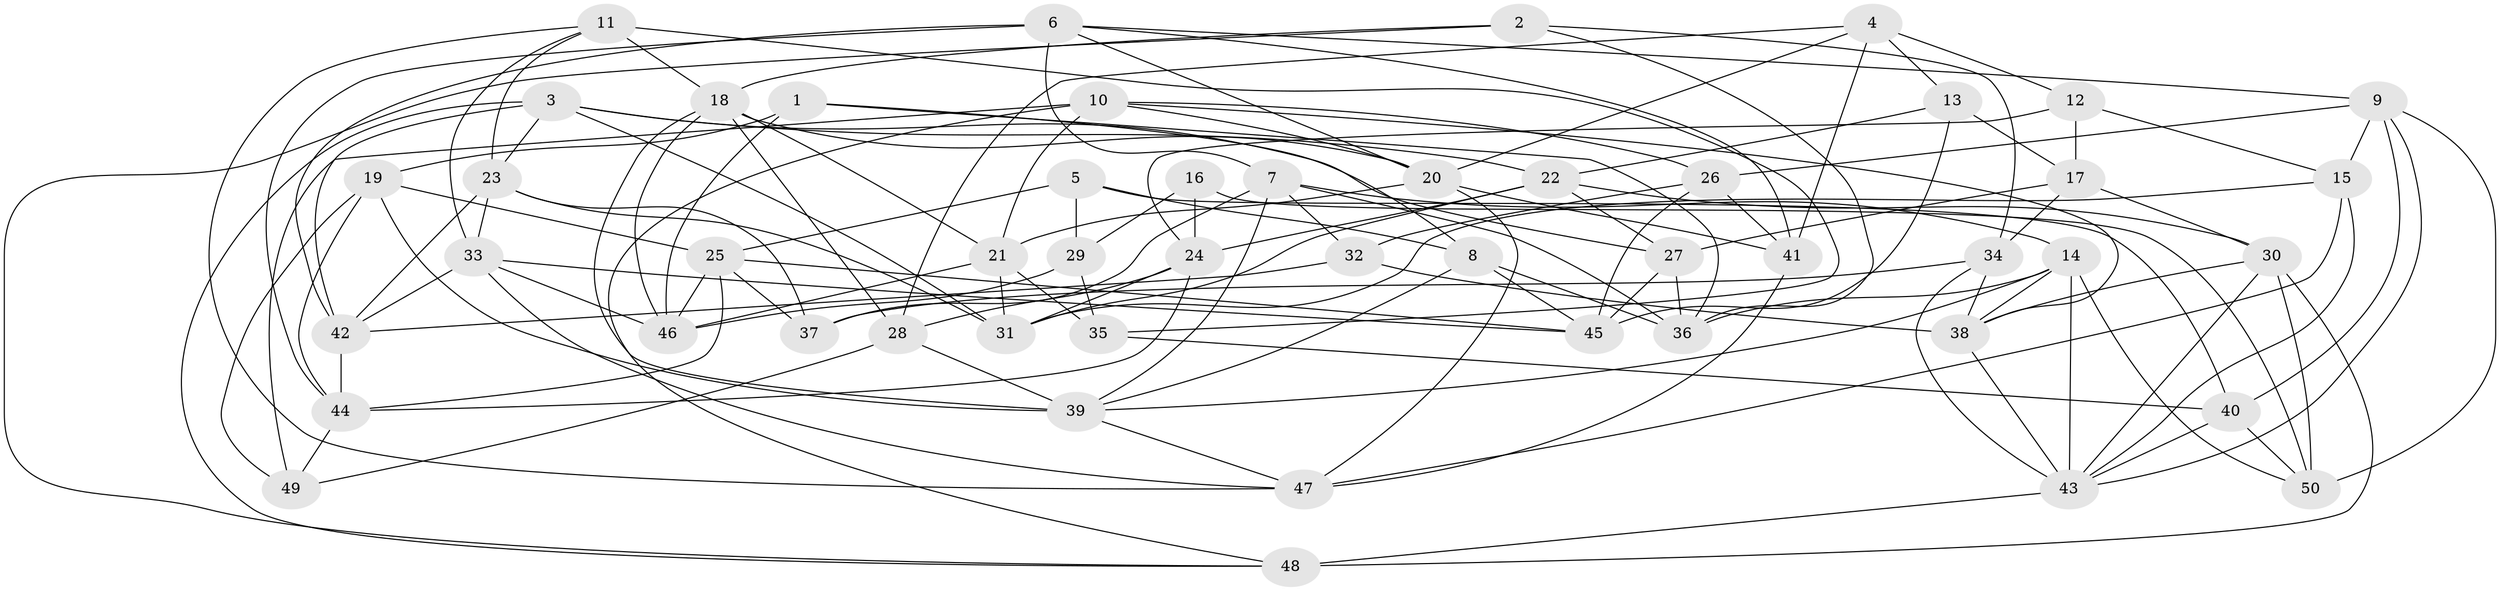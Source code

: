 // original degree distribution, {4: 1.0}
// Generated by graph-tools (version 1.1) at 2025/03/03/09/25 03:03:01]
// undirected, 50 vertices, 134 edges
graph export_dot {
graph [start="1"]
  node [color=gray90,style=filled];
  1;
  2;
  3;
  4;
  5;
  6;
  7;
  8;
  9;
  10;
  11;
  12;
  13;
  14;
  15;
  16;
  17;
  18;
  19;
  20;
  21;
  22;
  23;
  24;
  25;
  26;
  27;
  28;
  29;
  30;
  31;
  32;
  33;
  34;
  35;
  36;
  37;
  38;
  39;
  40;
  41;
  42;
  43;
  44;
  45;
  46;
  47;
  48;
  49;
  50;
  1 -- 8 [weight=1.0];
  1 -- 19 [weight=1.0];
  1 -- 36 [weight=1.0];
  1 -- 46 [weight=1.0];
  2 -- 18 [weight=1.0];
  2 -- 34 [weight=1.0];
  2 -- 36 [weight=1.0];
  2 -- 48 [weight=1.0];
  3 -- 22 [weight=1.0];
  3 -- 23 [weight=1.0];
  3 -- 27 [weight=1.0];
  3 -- 31 [weight=1.0];
  3 -- 42 [weight=1.0];
  3 -- 48 [weight=1.0];
  4 -- 12 [weight=1.0];
  4 -- 13 [weight=1.0];
  4 -- 20 [weight=1.0];
  4 -- 28 [weight=2.0];
  4 -- 41 [weight=1.0];
  5 -- 8 [weight=1.0];
  5 -- 25 [weight=1.0];
  5 -- 29 [weight=1.0];
  5 -- 40 [weight=1.0];
  6 -- 7 [weight=1.0];
  6 -- 9 [weight=1.0];
  6 -- 20 [weight=1.0];
  6 -- 41 [weight=1.0];
  6 -- 42 [weight=1.0];
  6 -- 44 [weight=1.0];
  7 -- 14 [weight=1.0];
  7 -- 32 [weight=1.0];
  7 -- 36 [weight=1.0];
  7 -- 37 [weight=1.0];
  7 -- 39 [weight=1.0];
  8 -- 36 [weight=1.0];
  8 -- 39 [weight=1.0];
  8 -- 45 [weight=2.0];
  9 -- 15 [weight=2.0];
  9 -- 26 [weight=1.0];
  9 -- 40 [weight=1.0];
  9 -- 43 [weight=1.0];
  9 -- 50 [weight=2.0];
  10 -- 20 [weight=1.0];
  10 -- 21 [weight=1.0];
  10 -- 26 [weight=1.0];
  10 -- 38 [weight=1.0];
  10 -- 48 [weight=1.0];
  10 -- 49 [weight=1.0];
  11 -- 18 [weight=1.0];
  11 -- 23 [weight=1.0];
  11 -- 33 [weight=1.0];
  11 -- 35 [weight=2.0];
  11 -- 47 [weight=1.0];
  12 -- 15 [weight=1.0];
  12 -- 17 [weight=1.0];
  12 -- 24 [weight=1.0];
  13 -- 17 [weight=1.0];
  13 -- 22 [weight=1.0];
  13 -- 45 [weight=1.0];
  14 -- 36 [weight=1.0];
  14 -- 38 [weight=1.0];
  14 -- 39 [weight=1.0];
  14 -- 43 [weight=1.0];
  14 -- 50 [weight=1.0];
  15 -- 31 [weight=1.0];
  15 -- 43 [weight=1.0];
  15 -- 47 [weight=1.0];
  16 -- 24 [weight=1.0];
  16 -- 29 [weight=2.0];
  16 -- 50 [weight=1.0];
  17 -- 27 [weight=1.0];
  17 -- 30 [weight=1.0];
  17 -- 34 [weight=2.0];
  18 -- 20 [weight=2.0];
  18 -- 21 [weight=1.0];
  18 -- 28 [weight=1.0];
  18 -- 39 [weight=1.0];
  18 -- 46 [weight=1.0];
  19 -- 25 [weight=1.0];
  19 -- 39 [weight=2.0];
  19 -- 44 [weight=1.0];
  19 -- 49 [weight=1.0];
  20 -- 21 [weight=1.0];
  20 -- 41 [weight=1.0];
  20 -- 47 [weight=1.0];
  21 -- 31 [weight=1.0];
  21 -- 35 [weight=1.0];
  21 -- 46 [weight=1.0];
  22 -- 24 [weight=1.0];
  22 -- 27 [weight=1.0];
  22 -- 30 [weight=1.0];
  22 -- 31 [weight=1.0];
  23 -- 31 [weight=1.0];
  23 -- 33 [weight=1.0];
  23 -- 37 [weight=1.0];
  23 -- 42 [weight=1.0];
  24 -- 28 [weight=1.0];
  24 -- 31 [weight=1.0];
  24 -- 44 [weight=1.0];
  25 -- 37 [weight=1.0];
  25 -- 44 [weight=1.0];
  25 -- 45 [weight=1.0];
  25 -- 46 [weight=1.0];
  26 -- 32 [weight=1.0];
  26 -- 41 [weight=2.0];
  26 -- 45 [weight=1.0];
  27 -- 36 [weight=1.0];
  27 -- 45 [weight=2.0];
  28 -- 39 [weight=1.0];
  28 -- 49 [weight=1.0];
  29 -- 35 [weight=2.0];
  29 -- 46 [weight=1.0];
  30 -- 38 [weight=1.0];
  30 -- 43 [weight=1.0];
  30 -- 48 [weight=1.0];
  30 -- 50 [weight=1.0];
  32 -- 38 [weight=1.0];
  32 -- 42 [weight=1.0];
  33 -- 42 [weight=1.0];
  33 -- 45 [weight=1.0];
  33 -- 46 [weight=1.0];
  33 -- 47 [weight=1.0];
  34 -- 37 [weight=1.0];
  34 -- 38 [weight=1.0];
  34 -- 43 [weight=1.0];
  35 -- 40 [weight=1.0];
  38 -- 43 [weight=1.0];
  39 -- 47 [weight=1.0];
  40 -- 43 [weight=2.0];
  40 -- 50 [weight=1.0];
  41 -- 47 [weight=1.0];
  42 -- 44 [weight=1.0];
  43 -- 48 [weight=2.0];
  44 -- 49 [weight=1.0];
}
